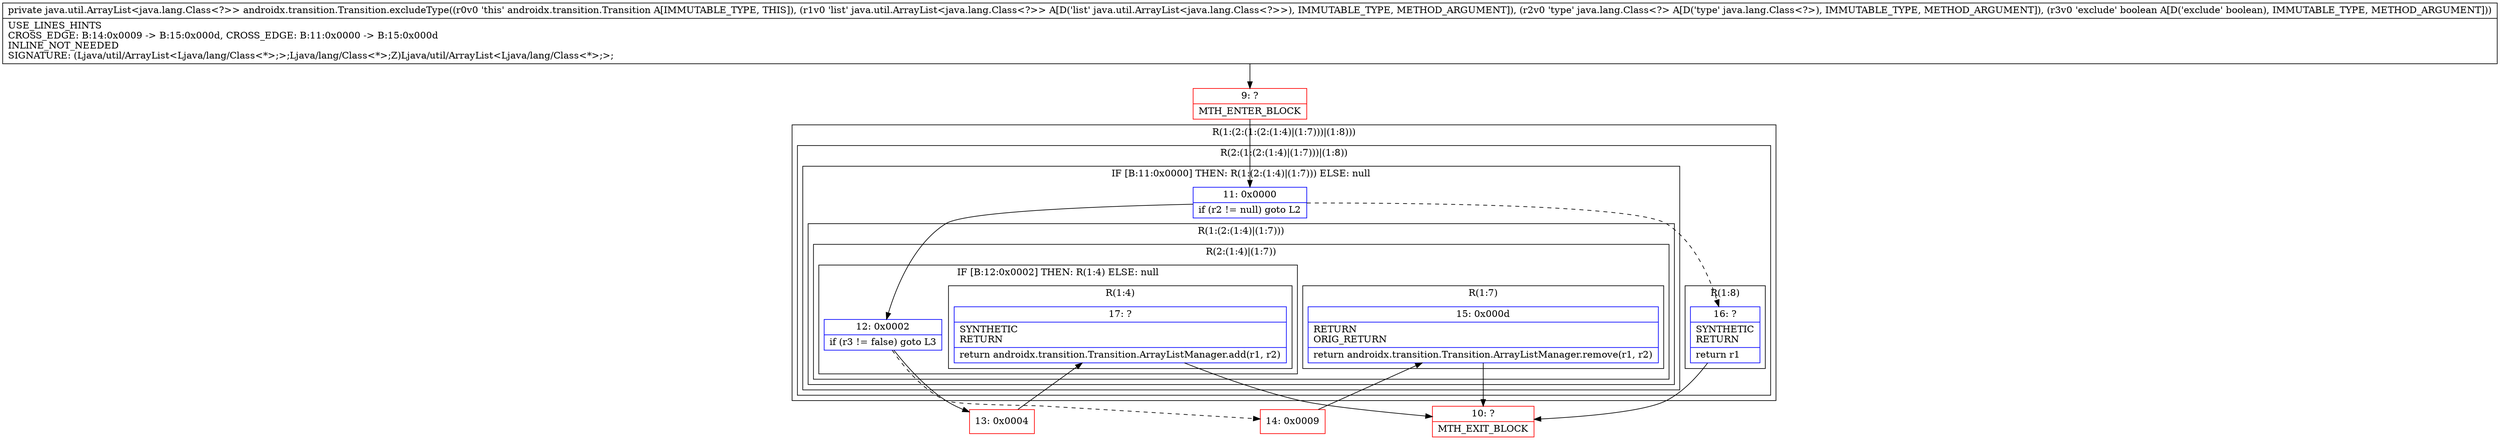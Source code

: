 digraph "CFG forandroidx.transition.Transition.excludeType(Ljava\/util\/ArrayList;Ljava\/lang\/Class;Z)Ljava\/util\/ArrayList;" {
subgraph cluster_Region_654171476 {
label = "R(1:(2:(1:(2:(1:4)|(1:7)))|(1:8)))";
node [shape=record,color=blue];
subgraph cluster_Region_2126124971 {
label = "R(2:(1:(2:(1:4)|(1:7)))|(1:8))";
node [shape=record,color=blue];
subgraph cluster_IfRegion_1302558481 {
label = "IF [B:11:0x0000] THEN: R(1:(2:(1:4)|(1:7))) ELSE: null";
node [shape=record,color=blue];
Node_11 [shape=record,label="{11\:\ 0x0000|if (r2 != null) goto L2\l}"];
subgraph cluster_Region_1839836906 {
label = "R(1:(2:(1:4)|(1:7)))";
node [shape=record,color=blue];
subgraph cluster_Region_628541814 {
label = "R(2:(1:4)|(1:7))";
node [shape=record,color=blue];
subgraph cluster_IfRegion_190813500 {
label = "IF [B:12:0x0002] THEN: R(1:4) ELSE: null";
node [shape=record,color=blue];
Node_12 [shape=record,label="{12\:\ 0x0002|if (r3 != false) goto L3\l}"];
subgraph cluster_Region_1561485497 {
label = "R(1:4)";
node [shape=record,color=blue];
Node_17 [shape=record,label="{17\:\ ?|SYNTHETIC\lRETURN\l|return androidx.transition.Transition.ArrayListManager.add(r1, r2)\l}"];
}
}
subgraph cluster_Region_2112641807 {
label = "R(1:7)";
node [shape=record,color=blue];
Node_15 [shape=record,label="{15\:\ 0x000d|RETURN\lORIG_RETURN\l|return androidx.transition.Transition.ArrayListManager.remove(r1, r2)\l}"];
}
}
}
}
subgraph cluster_Region_1858207933 {
label = "R(1:8)";
node [shape=record,color=blue];
Node_16 [shape=record,label="{16\:\ ?|SYNTHETIC\lRETURN\l|return r1\l}"];
}
}
}
Node_9 [shape=record,color=red,label="{9\:\ ?|MTH_ENTER_BLOCK\l}"];
Node_13 [shape=record,color=red,label="{13\:\ 0x0004}"];
Node_10 [shape=record,color=red,label="{10\:\ ?|MTH_EXIT_BLOCK\l}"];
Node_14 [shape=record,color=red,label="{14\:\ 0x0009}"];
MethodNode[shape=record,label="{private java.util.ArrayList\<java.lang.Class\<?\>\> androidx.transition.Transition.excludeType((r0v0 'this' androidx.transition.Transition A[IMMUTABLE_TYPE, THIS]), (r1v0 'list' java.util.ArrayList\<java.lang.Class\<?\>\> A[D('list' java.util.ArrayList\<java.lang.Class\<?\>\>), IMMUTABLE_TYPE, METHOD_ARGUMENT]), (r2v0 'type' java.lang.Class\<?\> A[D('type' java.lang.Class\<?\>), IMMUTABLE_TYPE, METHOD_ARGUMENT]), (r3v0 'exclude' boolean A[D('exclude' boolean), IMMUTABLE_TYPE, METHOD_ARGUMENT]))  | USE_LINES_HINTS\lCROSS_EDGE: B:14:0x0009 \-\> B:15:0x000d, CROSS_EDGE: B:11:0x0000 \-\> B:15:0x000d\lINLINE_NOT_NEEDED\lSIGNATURE: (Ljava\/util\/ArrayList\<Ljava\/lang\/Class\<*\>;\>;Ljava\/lang\/Class\<*\>;Z)Ljava\/util\/ArrayList\<Ljava\/lang\/Class\<*\>;\>;\l}"];
MethodNode -> Node_9;Node_11 -> Node_12;
Node_11 -> Node_16[style=dashed];
Node_12 -> Node_13;
Node_12 -> Node_14[style=dashed];
Node_17 -> Node_10;
Node_15 -> Node_10;
Node_16 -> Node_10;
Node_9 -> Node_11;
Node_13 -> Node_17;
Node_14 -> Node_15;
}

